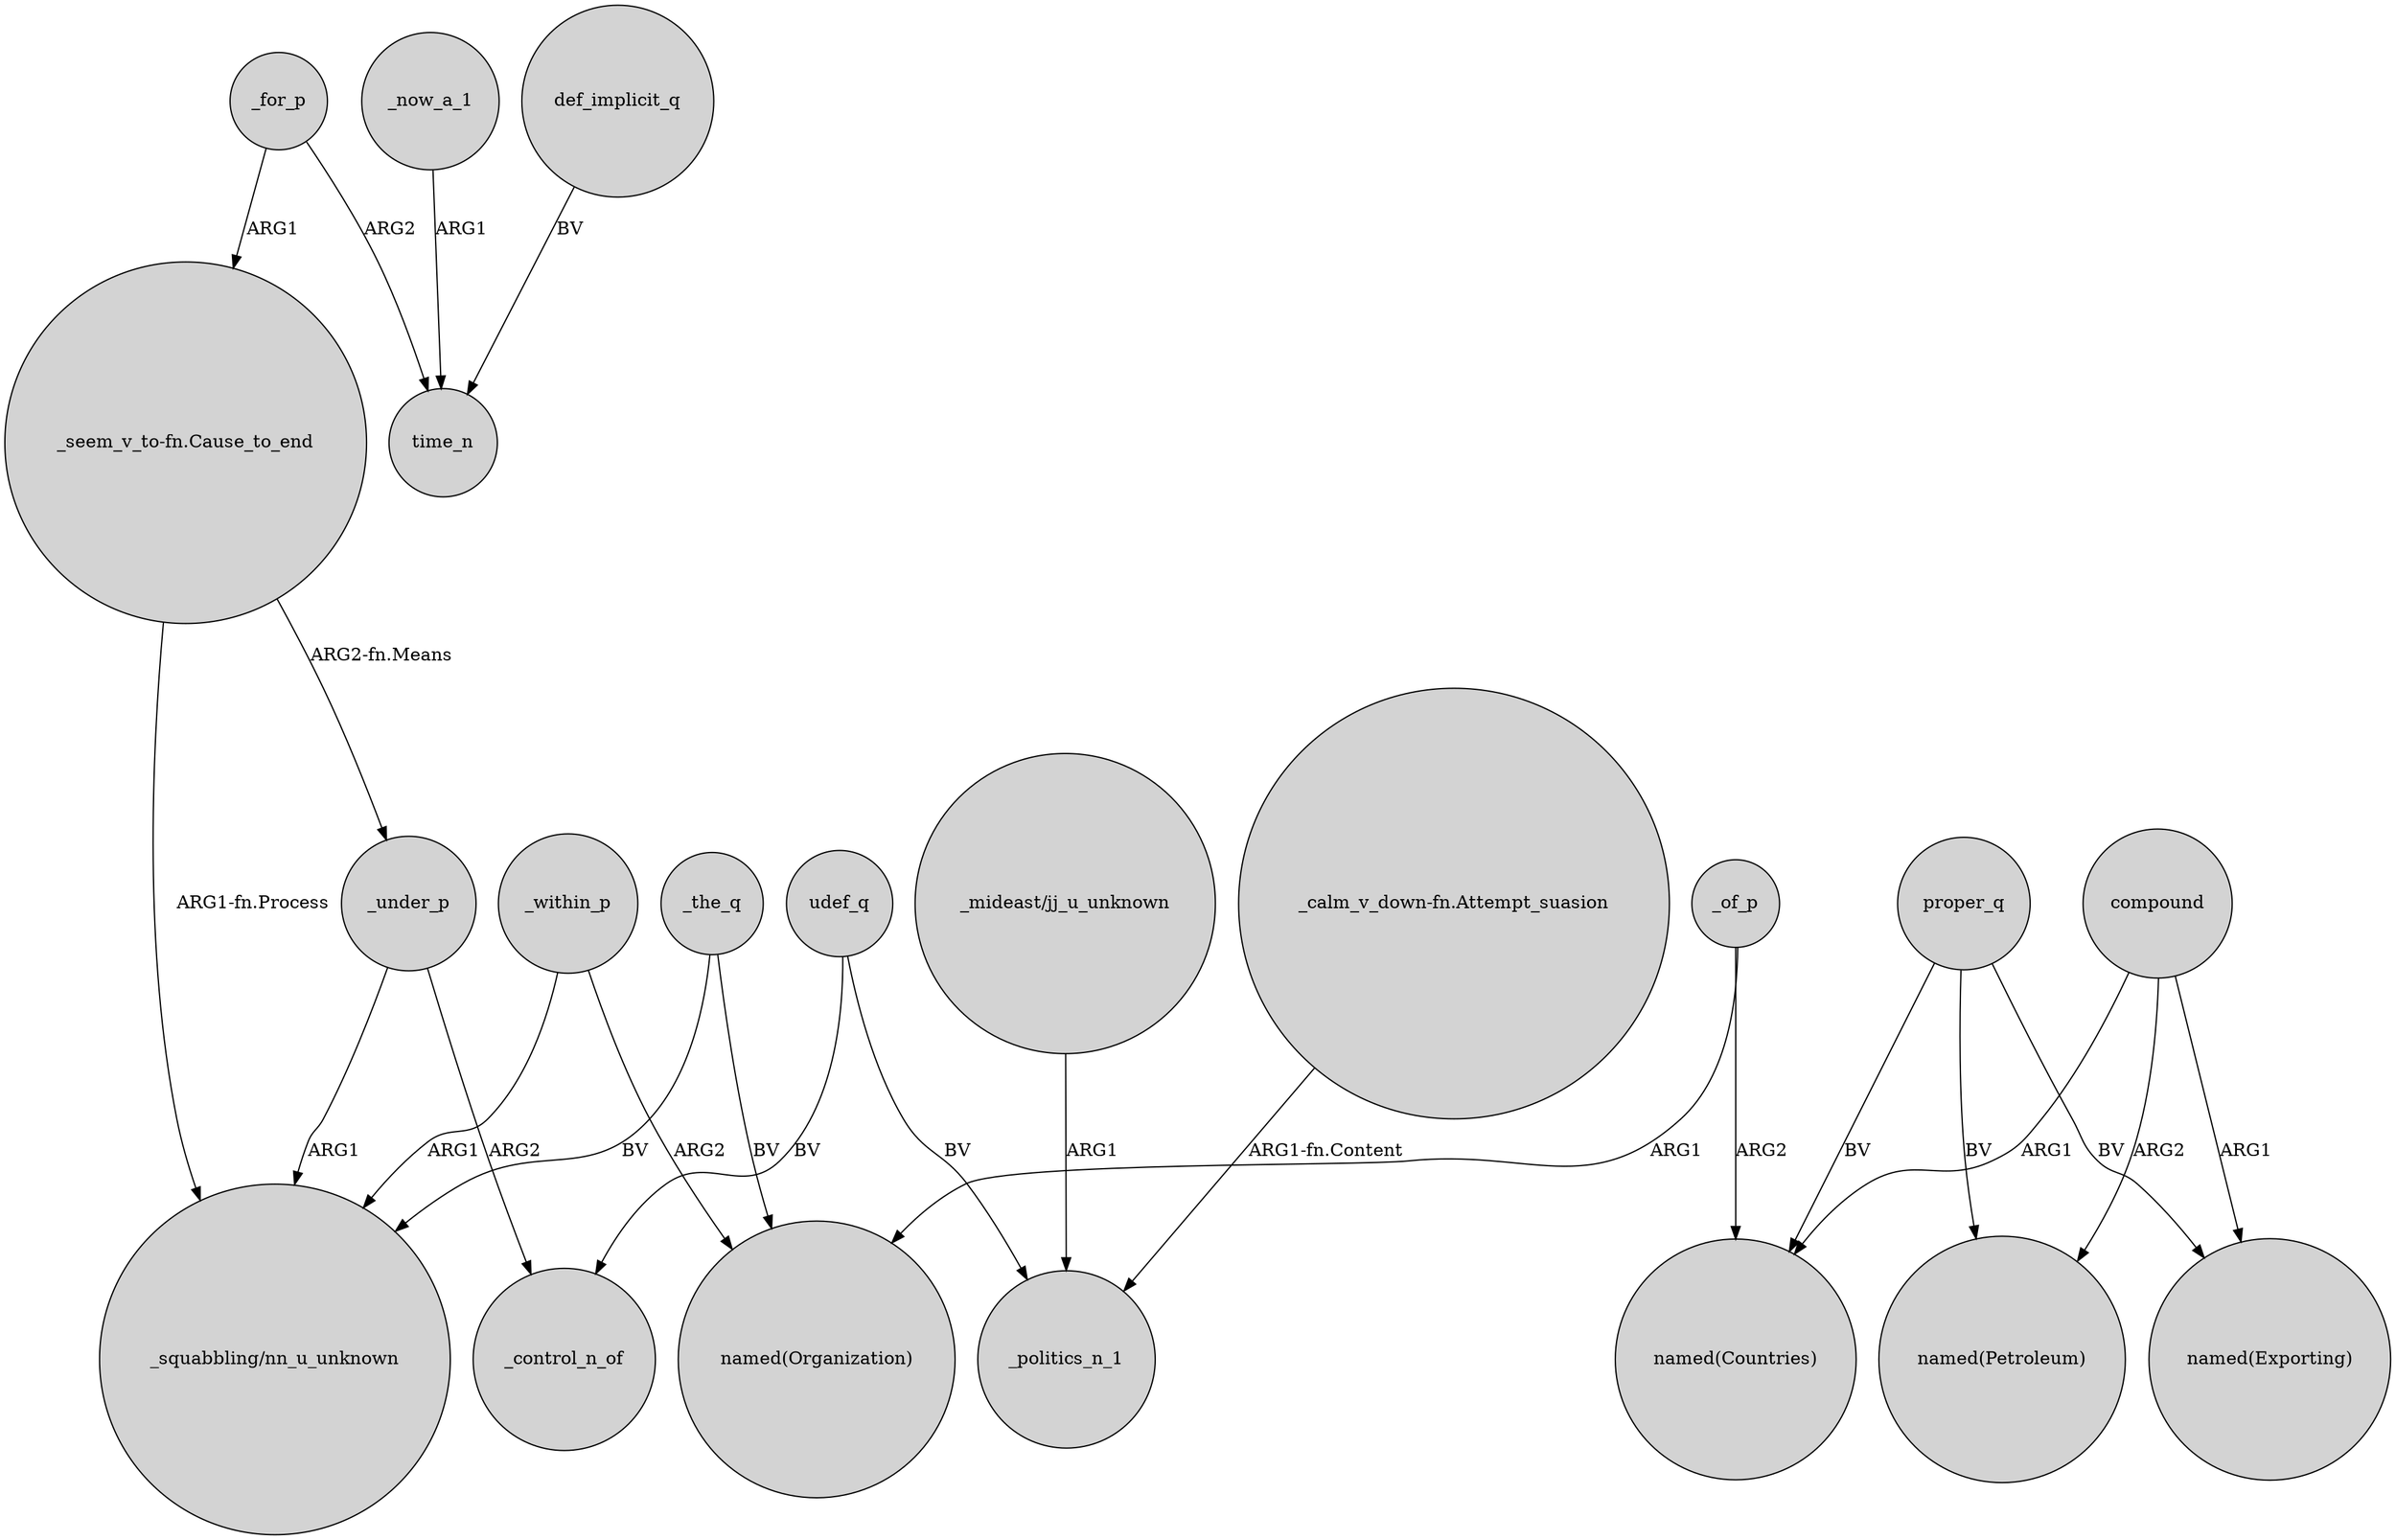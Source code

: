 digraph {
	node [shape=circle style=filled]
	_of_p -> "named(Organization)" [label=ARG1]
	_the_q -> "named(Organization)" [label=BV]
	udef_q -> _control_n_of [label=BV]
	_for_p -> time_n [label=ARG2]
	"_seem_v_to-fn.Cause_to_end" -> "_squabbling/nn_u_unknown" [label="ARG1-fn.Process"]
	_within_p -> "_squabbling/nn_u_unknown" [label=ARG1]
	proper_q -> "named(Petroleum)" [label=BV]
	compound -> "named(Exporting)" [label=ARG1]
	_under_p -> "_squabbling/nn_u_unknown" [label=ARG1]
	udef_q -> _politics_n_1 [label=BV]
	_now_a_1 -> time_n [label=ARG1]
	"_mideast/jj_u_unknown" -> _politics_n_1 [label=ARG1]
	_under_p -> _control_n_of [label=ARG2]
	"_seem_v_to-fn.Cause_to_end" -> _under_p [label="ARG2-fn.Means"]
	_within_p -> "named(Organization)" [label=ARG2]
	"_calm_v_down-fn.Attempt_suasion" -> _politics_n_1 [label="ARG1-fn.Content"]
	proper_q -> "named(Exporting)" [label=BV]
	compound -> "named(Countries)" [label=ARG1]
	proper_q -> "named(Countries)" [label=BV]
	_the_q -> "_squabbling/nn_u_unknown" [label=BV]
	compound -> "named(Petroleum)" [label=ARG2]
	def_implicit_q -> time_n [label=BV]
	_for_p -> "_seem_v_to-fn.Cause_to_end" [label=ARG1]
	_of_p -> "named(Countries)" [label=ARG2]
}

